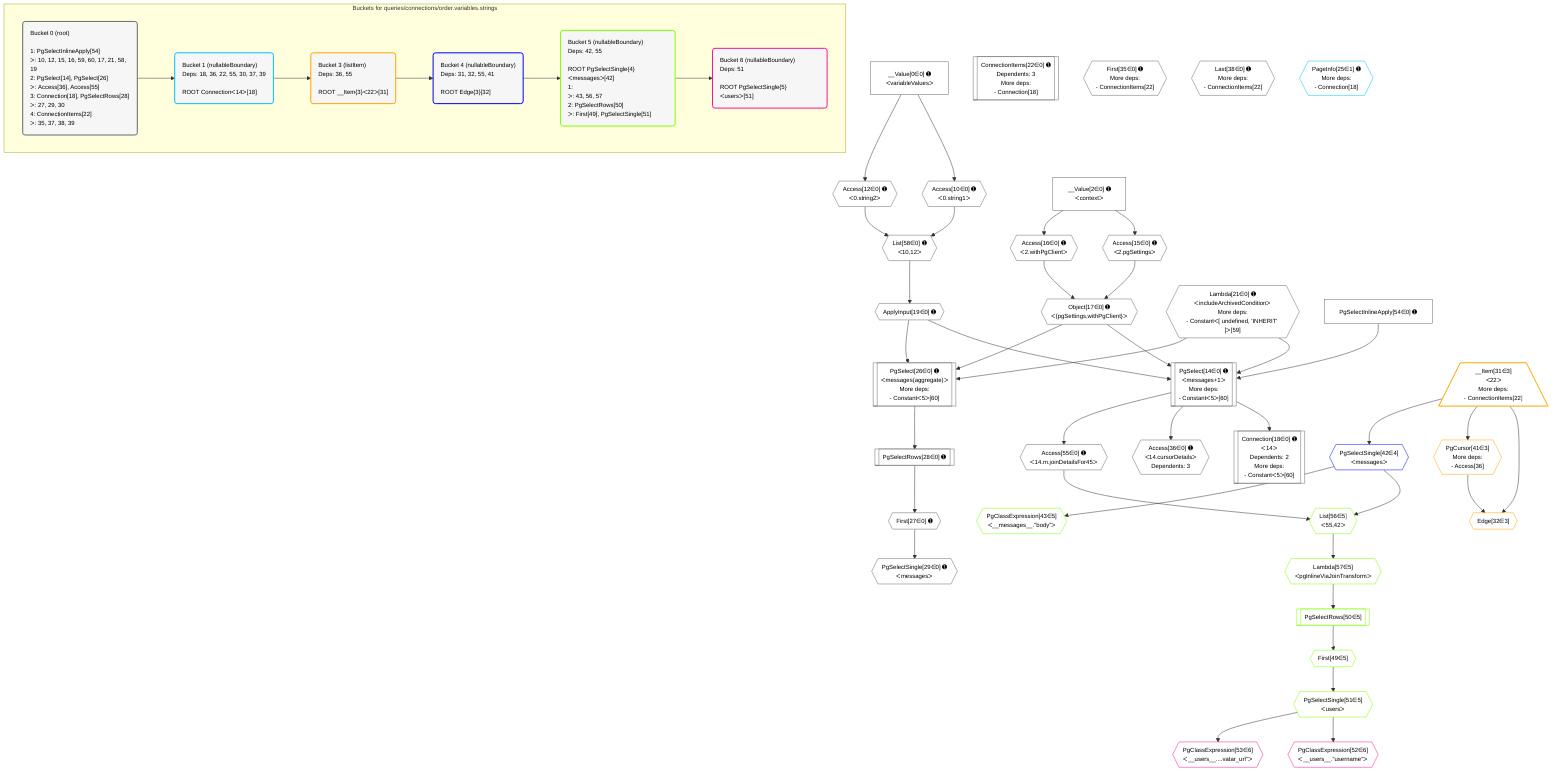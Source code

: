 %%{init: {'themeVariables': { 'fontSize': '12px'}}}%%
graph TD
    classDef path fill:#eee,stroke:#000,color:#000
    classDef plan fill:#fff,stroke-width:1px,color:#000
    classDef itemplan fill:#fff,stroke-width:2px,color:#000
    classDef unbatchedplan fill:#dff,stroke-width:1px,color:#000
    classDef sideeffectplan fill:#fcc,stroke-width:2px,color:#000
    classDef bucket fill:#f6f6f6,color:#000,stroke-width:2px,text-align:left

    subgraph "Buckets for queries/connections/order.variables.strings"
    Bucket0("Bucket 0 (root)<br /><br />1: PgSelectInlineApply[54]<br />ᐳ: 10, 12, 15, 16, 59, 60, 17, 21, 58, 19<br />2: PgSelect[14], PgSelect[26]<br />ᐳ: Access[36], Access[55]<br />3: Connection[18], PgSelectRows[28]<br />ᐳ: 27, 29, 30<br />4: ConnectionItems[22]<br />ᐳ: 35, 37, 38, 39"):::bucket
    Bucket1("Bucket 1 (nullableBoundary)<br />Deps: 18, 36, 22, 55, 30, 37, 39<br /><br />ROOT Connectionᐸ14ᐳ[18]"):::bucket
    Bucket3("Bucket 3 (listItem)<br />Deps: 36, 55<br /><br />ROOT __Item{3}ᐸ22ᐳ[31]"):::bucket
    Bucket4("Bucket 4 (nullableBoundary)<br />Deps: 31, 32, 55, 41<br /><br />ROOT Edge{3}[32]"):::bucket
    Bucket5("Bucket 5 (nullableBoundary)<br />Deps: 42, 55<br /><br />ROOT PgSelectSingle{4}ᐸmessagesᐳ[42]<br />1: <br />ᐳ: 43, 56, 57<br />2: PgSelectRows[50]<br />ᐳ: First[49], PgSelectSingle[51]"):::bucket
    Bucket6("Bucket 6 (nullableBoundary)<br />Deps: 51<br /><br />ROOT PgSelectSingle{5}ᐸusersᐳ[51]"):::bucket
    end
    Bucket0 --> Bucket1
    Bucket1 --> Bucket3
    Bucket3 --> Bucket4
    Bucket4 --> Bucket5
    Bucket5 --> Bucket6

    %% plan dependencies
    PgSelect14[["PgSelect[14∈0] ➊<br />ᐸmessages+1ᐳ<br />More deps:<br />- Constantᐸ5ᐳ[60]"]]:::plan
    Object17{{"Object[17∈0] ➊<br />ᐸ{pgSettings,withPgClient}ᐳ"}}:::plan
    ApplyInput19{{"ApplyInput[19∈0] ➊"}}:::plan
    Lambda21{{"Lambda[21∈0] ➊<br />ᐸincludeArchivedConditionᐳ<br />More deps:<br />- Constantᐸ[ undefined, 'INHERIT' ]ᐳ[59]"}}:::plan
    PgSelectInlineApply54["PgSelectInlineApply[54∈0] ➊"]:::plan
    Object17 & ApplyInput19 & Lambda21 & PgSelectInlineApply54 --> PgSelect14
    PgSelect26[["PgSelect[26∈0] ➊<br />ᐸmessages(aggregate)ᐳ<br />More deps:<br />- Constantᐸ5ᐳ[60]"]]:::plan
    Object17 & ApplyInput19 & Lambda21 --> PgSelect26
    Access15{{"Access[15∈0] ➊<br />ᐸ2.pgSettingsᐳ"}}:::plan
    Access16{{"Access[16∈0] ➊<br />ᐸ2.withPgClientᐳ"}}:::plan
    Access15 & Access16 --> Object17
    Connection18[["Connection[18∈0] ➊<br />ᐸ14ᐳ<br />Dependents: 2<br />More deps:<br />- Constantᐸ5ᐳ[60]"]]:::plan
    PgSelect14 --> Connection18
    List58{{"List[58∈0] ➊<br />ᐸ10,12ᐳ"}}:::plan
    Access10{{"Access[10∈0] ➊<br />ᐸ0.string1ᐳ"}}:::plan
    Access12{{"Access[12∈0] ➊<br />ᐸ0.string2ᐳ"}}:::plan
    Access10 & Access12 --> List58
    __Value0["__Value[0∈0] ➊<br />ᐸvariableValuesᐳ"]:::plan
    __Value0 --> Access10
    __Value0 --> Access12
    __Value2["__Value[2∈0] ➊<br />ᐸcontextᐳ"]:::plan
    __Value2 --> Access15
    __Value2 --> Access16
    List58 --> ApplyInput19
    ConnectionItems22[["ConnectionItems[22∈0] ➊<br />Dependents: 3<br />More deps:<br />- Connection[18]"]]:::plan
    First27{{"First[27∈0] ➊"}}:::plan
    PgSelectRows28[["PgSelectRows[28∈0] ➊"]]:::plan
    PgSelectRows28 --> First27
    PgSelect26 --> PgSelectRows28
    PgSelectSingle29{{"PgSelectSingle[29∈0] ➊<br />ᐸmessagesᐳ"}}:::plan
    First27 --> PgSelectSingle29
    First35{{"First[35∈0] ➊<br />More deps:<br />- ConnectionItems[22]"}}:::plan
    Access36{{"Access[36∈0] ➊<br />ᐸ14.cursorDetailsᐳ<br />Dependents: 3"}}:::plan
    PgSelect14 --> Access36
    Last38{{"Last[38∈0] ➊<br />More deps:<br />- ConnectionItems[22]"}}:::plan
    Access55{{"Access[55∈0] ➊<br />ᐸ14.m.joinDetailsFor45ᐳ"}}:::plan
    PgSelect14 --> Access55
    PageInfo25{{"PageInfo[25∈1] ➊<br />More deps:<br />- Connection[18]"}}:::plan
    Edge32{{"Edge[32∈3]"}}:::plan
    __Item31[/"__Item[31∈3]<br />ᐸ22ᐳ<br />More deps:<br />- ConnectionItems[22]"\]:::itemplan
    PgCursor41{{"PgCursor[41∈3]<br />More deps:<br />- Access[36]"}}:::plan
    __Item31 & PgCursor41 --> Edge32
    __Item31 --> PgCursor41
    PgSelectSingle42{{"PgSelectSingle[42∈4]<br />ᐸmessagesᐳ"}}:::plan
    __Item31 --> PgSelectSingle42
    List56{{"List[56∈5]<br />ᐸ55,42ᐳ"}}:::plan
    Access55 & PgSelectSingle42 --> List56
    PgClassExpression43{{"PgClassExpression[43∈5]<br />ᐸ__messages__.”body”ᐳ"}}:::plan
    PgSelectSingle42 --> PgClassExpression43
    First49{{"First[49∈5]"}}:::plan
    PgSelectRows50[["PgSelectRows[50∈5]"]]:::plan
    PgSelectRows50 --> First49
    Lambda57{{"Lambda[57∈5]<br />ᐸpgInlineViaJoinTransformᐳ"}}:::plan
    Lambda57 --> PgSelectRows50
    PgSelectSingle51{{"PgSelectSingle[51∈5]<br />ᐸusersᐳ"}}:::plan
    First49 --> PgSelectSingle51
    List56 --> Lambda57
    PgClassExpression52{{"PgClassExpression[52∈6]<br />ᐸ__users__.”username”ᐳ"}}:::plan
    PgSelectSingle51 --> PgClassExpression52
    PgClassExpression53{{"PgClassExpression[53∈6]<br />ᐸ__users__....vatar_url”ᐳ"}}:::plan
    PgSelectSingle51 --> PgClassExpression53

    %% define steps
    classDef bucket0 stroke:#696969
    class Bucket0,__Value0,__Value2,Access10,Access12,PgSelect14,Access15,Access16,Object17,Connection18,ApplyInput19,Lambda21,ConnectionItems22,PgSelect26,First27,PgSelectRows28,PgSelectSingle29,First35,Access36,Last38,PgSelectInlineApply54,Access55,List58 bucket0
    classDef bucket1 stroke:#00bfff
    class Bucket1,PageInfo25 bucket1
    classDef bucket3 stroke:#ffa500
    class Bucket3,__Item31,Edge32,PgCursor41 bucket3
    classDef bucket4 stroke:#0000ff
    class Bucket4,PgSelectSingle42 bucket4
    classDef bucket5 stroke:#7fff00
    class Bucket5,PgClassExpression43,First49,PgSelectRows50,PgSelectSingle51,List56,Lambda57 bucket5
    classDef bucket6 stroke:#ff1493
    class Bucket6,PgClassExpression52,PgClassExpression53 bucket6